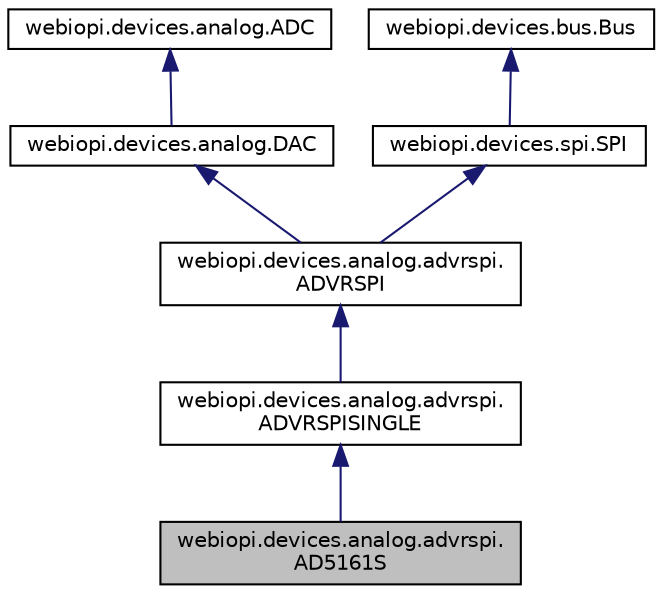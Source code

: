 digraph "webiopi.devices.analog.advrspi.AD5161S"
{
  edge [fontname="Helvetica",fontsize="10",labelfontname="Helvetica",labelfontsize="10"];
  node [fontname="Helvetica",fontsize="10",shape=record];
  Node1 [label="webiopi.devices.analog.advrspi.\lAD5161S",height=0.2,width=0.4,color="black", fillcolor="grey75", style="filled", fontcolor="black"];
  Node2 -> Node1 [dir="back",color="midnightblue",fontsize="10",style="solid",fontname="Helvetica"];
  Node2 [label="webiopi.devices.analog.advrspi.\lADVRSPISINGLE",height=0.2,width=0.4,color="black", fillcolor="white", style="filled",URL="$classwebiopi_1_1devices_1_1analog_1_1advrspi_1_1ADVRSPISINGLE.html"];
  Node3 -> Node2 [dir="back",color="midnightblue",fontsize="10",style="solid",fontname="Helvetica"];
  Node3 [label="webiopi.devices.analog.advrspi.\lADVRSPI",height=0.2,width=0.4,color="black", fillcolor="white", style="filled",URL="$classwebiopi_1_1devices_1_1analog_1_1advrspi_1_1ADVRSPI.html"];
  Node4 -> Node3 [dir="back",color="midnightblue",fontsize="10",style="solid",fontname="Helvetica"];
  Node4 [label="webiopi.devices.analog.DAC",height=0.2,width=0.4,color="black", fillcolor="white", style="filled",URL="$classwebiopi_1_1devices_1_1analog_1_1DAC.html"];
  Node5 -> Node4 [dir="back",color="midnightblue",fontsize="10",style="solid",fontname="Helvetica"];
  Node5 [label="webiopi.devices.analog.ADC",height=0.2,width=0.4,color="black", fillcolor="white", style="filled",URL="$classwebiopi_1_1devices_1_1analog_1_1ADC.html"];
  Node6 -> Node3 [dir="back",color="midnightblue",fontsize="10",style="solid",fontname="Helvetica"];
  Node6 [label="webiopi.devices.spi.SPI",height=0.2,width=0.4,color="black", fillcolor="white", style="filled",URL="$classwebiopi_1_1devices_1_1spi_1_1SPI.html"];
  Node7 -> Node6 [dir="back",color="midnightblue",fontsize="10",style="solid",fontname="Helvetica"];
  Node7 [label="webiopi.devices.bus.Bus",height=0.2,width=0.4,color="black", fillcolor="white", style="filled",URL="$classwebiopi_1_1devices_1_1bus_1_1Bus.html"];
}
